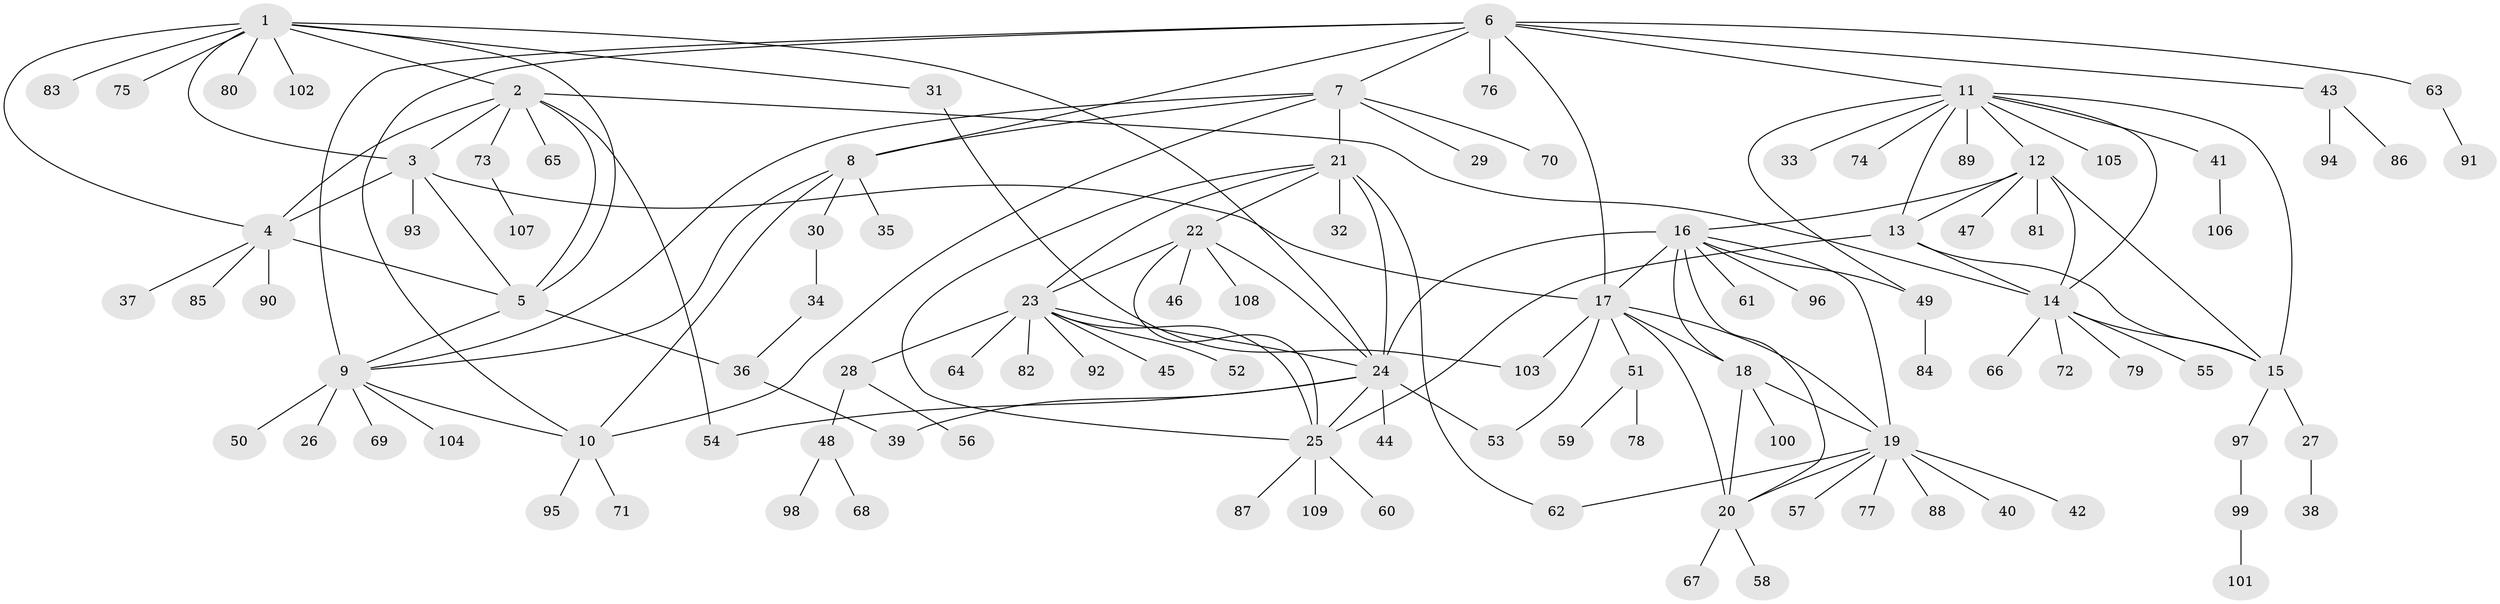 // coarse degree distribution, {13: 0.022988505747126436, 4: 0.034482758620689655, 5: 0.034482758620689655, 12: 0.011494252873563218, 18: 0.011494252873563218, 11: 0.011494252873563218, 6: 0.04597701149425287, 8: 0.034482758620689655, 9: 0.022988505747126436, 1: 0.6436781609195402, 2: 0.10344827586206896, 3: 0.022988505747126436}
// Generated by graph-tools (version 1.1) at 2025/42/03/06/25 10:42:09]
// undirected, 109 vertices, 151 edges
graph export_dot {
graph [start="1"]
  node [color=gray90,style=filled];
  1;
  2;
  3;
  4;
  5;
  6;
  7;
  8;
  9;
  10;
  11;
  12;
  13;
  14;
  15;
  16;
  17;
  18;
  19;
  20;
  21;
  22;
  23;
  24;
  25;
  26;
  27;
  28;
  29;
  30;
  31;
  32;
  33;
  34;
  35;
  36;
  37;
  38;
  39;
  40;
  41;
  42;
  43;
  44;
  45;
  46;
  47;
  48;
  49;
  50;
  51;
  52;
  53;
  54;
  55;
  56;
  57;
  58;
  59;
  60;
  61;
  62;
  63;
  64;
  65;
  66;
  67;
  68;
  69;
  70;
  71;
  72;
  73;
  74;
  75;
  76;
  77;
  78;
  79;
  80;
  81;
  82;
  83;
  84;
  85;
  86;
  87;
  88;
  89;
  90;
  91;
  92;
  93;
  94;
  95;
  96;
  97;
  98;
  99;
  100;
  101;
  102;
  103;
  104;
  105;
  106;
  107;
  108;
  109;
  1 -- 2;
  1 -- 3;
  1 -- 4;
  1 -- 5;
  1 -- 24;
  1 -- 31;
  1 -- 75;
  1 -- 80;
  1 -- 83;
  1 -- 102;
  2 -- 3;
  2 -- 4;
  2 -- 5;
  2 -- 14;
  2 -- 54;
  2 -- 65;
  2 -- 73;
  3 -- 4;
  3 -- 5;
  3 -- 17;
  3 -- 93;
  4 -- 5;
  4 -- 37;
  4 -- 85;
  4 -- 90;
  5 -- 9;
  5 -- 36;
  6 -- 7;
  6 -- 8;
  6 -- 9;
  6 -- 10;
  6 -- 11;
  6 -- 17;
  6 -- 43;
  6 -- 63;
  6 -- 76;
  7 -- 8;
  7 -- 9;
  7 -- 10;
  7 -- 21;
  7 -- 29;
  7 -- 70;
  8 -- 9;
  8 -- 10;
  8 -- 30;
  8 -- 35;
  9 -- 10;
  9 -- 26;
  9 -- 50;
  9 -- 69;
  9 -- 104;
  10 -- 71;
  10 -- 95;
  11 -- 12;
  11 -- 13;
  11 -- 14;
  11 -- 15;
  11 -- 33;
  11 -- 41;
  11 -- 49;
  11 -- 74;
  11 -- 89;
  11 -- 105;
  12 -- 13;
  12 -- 14;
  12 -- 15;
  12 -- 16;
  12 -- 47;
  12 -- 81;
  13 -- 14;
  13 -- 15;
  13 -- 25;
  14 -- 15;
  14 -- 55;
  14 -- 66;
  14 -- 72;
  14 -- 79;
  15 -- 27;
  15 -- 97;
  16 -- 17;
  16 -- 18;
  16 -- 19;
  16 -- 20;
  16 -- 24;
  16 -- 49;
  16 -- 61;
  16 -- 96;
  17 -- 18;
  17 -- 19;
  17 -- 20;
  17 -- 51;
  17 -- 53;
  17 -- 103;
  18 -- 19;
  18 -- 20;
  18 -- 100;
  19 -- 20;
  19 -- 40;
  19 -- 42;
  19 -- 57;
  19 -- 62;
  19 -- 77;
  19 -- 88;
  20 -- 58;
  20 -- 67;
  21 -- 22;
  21 -- 23;
  21 -- 24;
  21 -- 25;
  21 -- 32;
  21 -- 62;
  22 -- 23;
  22 -- 24;
  22 -- 25;
  22 -- 46;
  22 -- 108;
  23 -- 24;
  23 -- 25;
  23 -- 28;
  23 -- 45;
  23 -- 52;
  23 -- 64;
  23 -- 82;
  23 -- 92;
  24 -- 25;
  24 -- 39;
  24 -- 44;
  24 -- 53;
  24 -- 54;
  25 -- 60;
  25 -- 87;
  25 -- 109;
  27 -- 38;
  28 -- 48;
  28 -- 56;
  30 -- 34;
  31 -- 103;
  34 -- 36;
  36 -- 39;
  41 -- 106;
  43 -- 86;
  43 -- 94;
  48 -- 68;
  48 -- 98;
  49 -- 84;
  51 -- 59;
  51 -- 78;
  63 -- 91;
  73 -- 107;
  97 -- 99;
  99 -- 101;
}
